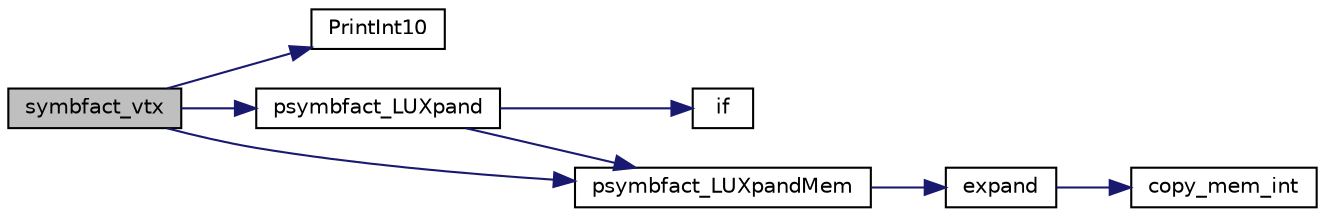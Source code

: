 digraph "symbfact_vtx"
{
 // LATEX_PDF_SIZE
  edge [fontname="Helvetica",fontsize="10",labelfontname="Helvetica",labelfontsize="10"];
  node [fontname="Helvetica",fontsize="10",shape=record];
  rankdir="LR";
  Node1 [label="symbfact_vtx",height=0.2,width=0.4,color="black", fillcolor="grey75", style="filled", fontcolor="black",tooltip=" "];
  Node1 -> Node2 [color="midnightblue",fontsize="10",style="solid",fontname="Helvetica"];
  Node2 [label="PrintInt10",height=0.2,width=0.4,color="black", fillcolor="white", style="filled",URL="$superlu__defs_8h.html#ab03f0fccabf0c7a84b0e2c99c2988809",tooltip=" "];
  Node1 -> Node3 [color="midnightblue",fontsize="10",style="solid",fontname="Helvetica"];
  Node3 [label="psymbfact_LUXpand",height=0.2,width=0.4,color="black", fillcolor="white", style="filled",URL="$psymbfact__util_8c.html#a23485d885edb452fa34518970aaae111",tooltip=" "];
  Node3 -> Node4 [color="midnightblue",fontsize="10",style="solid",fontname="Helvetica"];
  Node4 [label="if",height=0.2,width=0.4,color="black", fillcolor="white", style="filled",URL="$dutil__dist_8c.html#a4a651a924783b51112ae041ee77bb902",tooltip=" "];
  Node3 -> Node5 [color="midnightblue",fontsize="10",style="solid",fontname="Helvetica"];
  Node5 [label="psymbfact_LUXpandMem",height=0.2,width=0.4,color="black", fillcolor="white", style="filled",URL="$psymbfact__util_8c.html#a56bbfa934c23ce76261505b554ca235c",tooltip=" "];
  Node5 -> Node6 [color="midnightblue",fontsize="10",style="solid",fontname="Helvetica"];
  Node6 [label="expand",height=0.2,width=0.4,color="black", fillcolor="white", style="filled",URL="$psymbfact__util_8c.html#a5d255e8d2ec4fa37c5c5eefe5c8abf2e",tooltip="Expand the existing storage to accommodate more fill-ins."];
  Node6 -> Node7 [color="midnightblue",fontsize="10",style="solid",fontname="Helvetica"];
  Node7 [label="copy_mem_int",height=0.2,width=0.4,color="black", fillcolor="white", style="filled",URL="$psymbfact__util_8c.html#a2ec94d8a7b22ab6d35c15a0dff8b2299",tooltip=" "];
  Node1 -> Node5 [color="midnightblue",fontsize="10",style="solid",fontname="Helvetica"];
}
